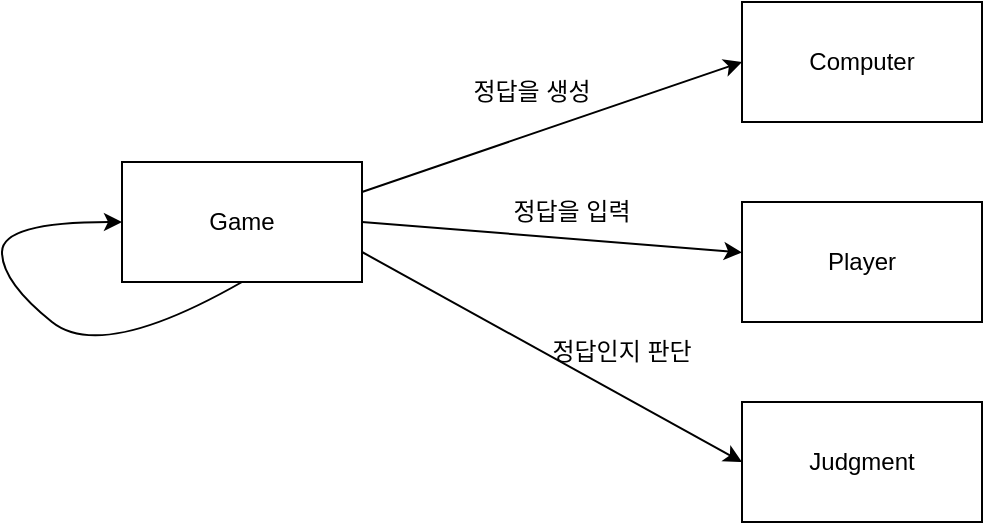 <mxfile version="22.0.8" type="github">
  <diagram name="페이지-1" id="q04Y4RyBtX_a_hriLJLF">
    <mxGraphModel dx="1195" dy="632" grid="1" gridSize="10" guides="1" tooltips="1" connect="1" arrows="1" fold="1" page="1" pageScale="1" pageWidth="827" pageHeight="1169" math="0" shadow="0">
      <root>
        <mxCell id="0" />
        <mxCell id="1" parent="0" />
        <mxCell id="nZR88hf0O_DFail2BoQR-1" value="Game" style="rounded=0;whiteSpace=wrap;html=1;" vertex="1" parent="1">
          <mxGeometry x="110" y="350" width="120" height="60" as="geometry" />
        </mxCell>
        <mxCell id="nZR88hf0O_DFail2BoQR-2" value="Computer" style="rounded=0;whiteSpace=wrap;html=1;" vertex="1" parent="1">
          <mxGeometry x="420" y="270" width="120" height="60" as="geometry" />
        </mxCell>
        <mxCell id="nZR88hf0O_DFail2BoQR-3" value="Judgment" style="rounded=0;whiteSpace=wrap;html=1;" vertex="1" parent="1">
          <mxGeometry x="420" y="470" width="120" height="60" as="geometry" />
        </mxCell>
        <mxCell id="nZR88hf0O_DFail2BoQR-4" value="Player" style="rounded=0;whiteSpace=wrap;html=1;" vertex="1" parent="1">
          <mxGeometry x="420" y="370" width="120" height="60" as="geometry" />
        </mxCell>
        <mxCell id="nZR88hf0O_DFail2BoQR-6" value="" style="endArrow=classic;html=1;rounded=0;exitX=1;exitY=0.25;exitDx=0;exitDy=0;entryX=0;entryY=0.5;entryDx=0;entryDy=0;" edge="1" parent="1" source="nZR88hf0O_DFail2BoQR-1" target="nZR88hf0O_DFail2BoQR-2">
          <mxGeometry width="50" height="50" relative="1" as="geometry">
            <mxPoint x="340" y="480" as="sourcePoint" />
            <mxPoint x="390" y="430" as="targetPoint" />
          </mxGeometry>
        </mxCell>
        <mxCell id="nZR88hf0O_DFail2BoQR-8" value="" style="endArrow=classic;html=1;rounded=0;exitX=1;exitY=0.5;exitDx=0;exitDy=0;" edge="1" parent="1" source="nZR88hf0O_DFail2BoQR-1" target="nZR88hf0O_DFail2BoQR-4">
          <mxGeometry width="50" height="50" relative="1" as="geometry">
            <mxPoint x="240" y="375" as="sourcePoint" />
            <mxPoint x="430" y="310" as="targetPoint" />
          </mxGeometry>
        </mxCell>
        <mxCell id="nZR88hf0O_DFail2BoQR-9" value="정답을 생성" style="text;html=1;strokeColor=none;fillColor=none;align=center;verticalAlign=middle;whiteSpace=wrap;rounded=0;" vertex="1" parent="1">
          <mxGeometry x="280" y="300" width="70" height="30" as="geometry" />
        </mxCell>
        <mxCell id="nZR88hf0O_DFail2BoQR-10" value="정답을 입력" style="text;html=1;strokeColor=none;fillColor=none;align=center;verticalAlign=middle;whiteSpace=wrap;rounded=0;" vertex="1" parent="1">
          <mxGeometry x="300" y="360" width="70" height="30" as="geometry" />
        </mxCell>
        <mxCell id="nZR88hf0O_DFail2BoQR-11" value="" style="endArrow=classic;html=1;rounded=0;exitX=1;exitY=0.75;exitDx=0;exitDy=0;entryX=0;entryY=0.5;entryDx=0;entryDy=0;" edge="1" parent="1" source="nZR88hf0O_DFail2BoQR-1" target="nZR88hf0O_DFail2BoQR-3">
          <mxGeometry width="50" height="50" relative="1" as="geometry">
            <mxPoint x="110" y="520" as="sourcePoint" />
            <mxPoint x="300" y="625" as="targetPoint" />
          </mxGeometry>
        </mxCell>
        <mxCell id="nZR88hf0O_DFail2BoQR-12" value="정답인지 판단" style="text;html=1;strokeColor=none;fillColor=none;align=center;verticalAlign=middle;whiteSpace=wrap;rounded=0;" vertex="1" parent="1">
          <mxGeometry x="320" y="430" width="80" height="30" as="geometry" />
        </mxCell>
        <mxCell id="nZR88hf0O_DFail2BoQR-14" value="" style="curved=1;endArrow=classic;html=1;rounded=0;exitX=0.5;exitY=1;exitDx=0;exitDy=0;" edge="1" parent="1" source="nZR88hf0O_DFail2BoQR-1" target="nZR88hf0O_DFail2BoQR-1">
          <mxGeometry width="50" height="50" relative="1" as="geometry">
            <mxPoint x="110" y="460" as="sourcePoint" />
            <mxPoint x="100" y="380" as="targetPoint" />
            <Array as="points">
              <mxPoint x="100" y="450" />
              <mxPoint x="50" y="410" />
              <mxPoint x="50" y="380" />
            </Array>
          </mxGeometry>
        </mxCell>
      </root>
    </mxGraphModel>
  </diagram>
</mxfile>
